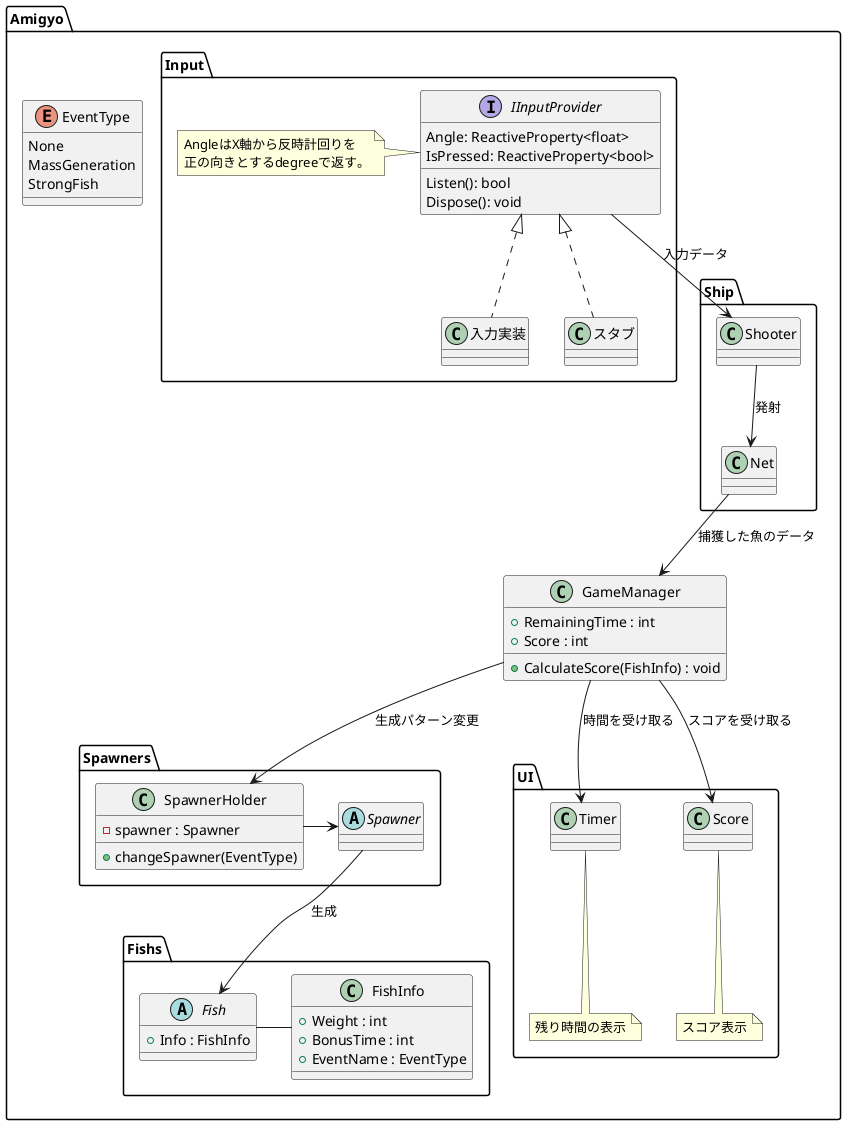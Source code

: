 @startuml Amigyo-class

namespace Amigyo {

    namespace Input {
        interface IInputProvider {
            Angle: ReactiveProperty<float>
            IsPressed: ReactiveProperty<bool>
            Listen(): bool
            Dispose(): void
        }
        note left
        AngleはX軸から反時計回りを
        正の向きとするdegreeで返す。
        end note

        IInputProvider <|.. 入力実装
        IInputProvider <|.. スタブ
    }

    namespace Spawners{
        class SpawnerHolder{
            - spawner : Spawner
            + changeSpawner(EventType)
        }

        abstract class Spawner{

        }

        SpawnerHolder -> Spawner
    }

    namespace Fishs{
        class FishInfo{
            + Weight : int
            + BonusTime : int
            + EventName : EventType
        }

        abstract class Fish{
            + Info : FishInfo
        }
    }

    class GameManager{
        + RemainingTime : int
        + Score : int
        + CalculateScore(FishInfo) : void
    }

    enum EventType{
        None
        MassGeneration
        StrongFish
    }

    namespace UI{

        class Timer{

        }
        note bottom : 残り時間の表示

        class Score{

        }
        note bottom : スコア表示
    }

    namespace Ship{
        class Shooter{

        }
        class Net

        Shooter --> Net : 発射
    }

    GameManager --> Amigyo.UI.Timer : 時間を受け取る
    GameManager --> Amigyo.UI.Score : スコアを受け取る
    GameManager --> Amigyo.Spawners.SpawnerHolder : 生成パターン変更
    Amigyo.Ship.Net --> GameManager : 捕獲した魚のデータ
    Amigyo.Input.IInputProvider --> Amigyo.Ship.Shooter : 入力データ
    Amigyo.Spawners.Spawner --> Amigyo.Fishs.Fish : 生成
    Amigyo.Fishs.Fish - Amigyo.Fishs.FishInfo
}
@enduml